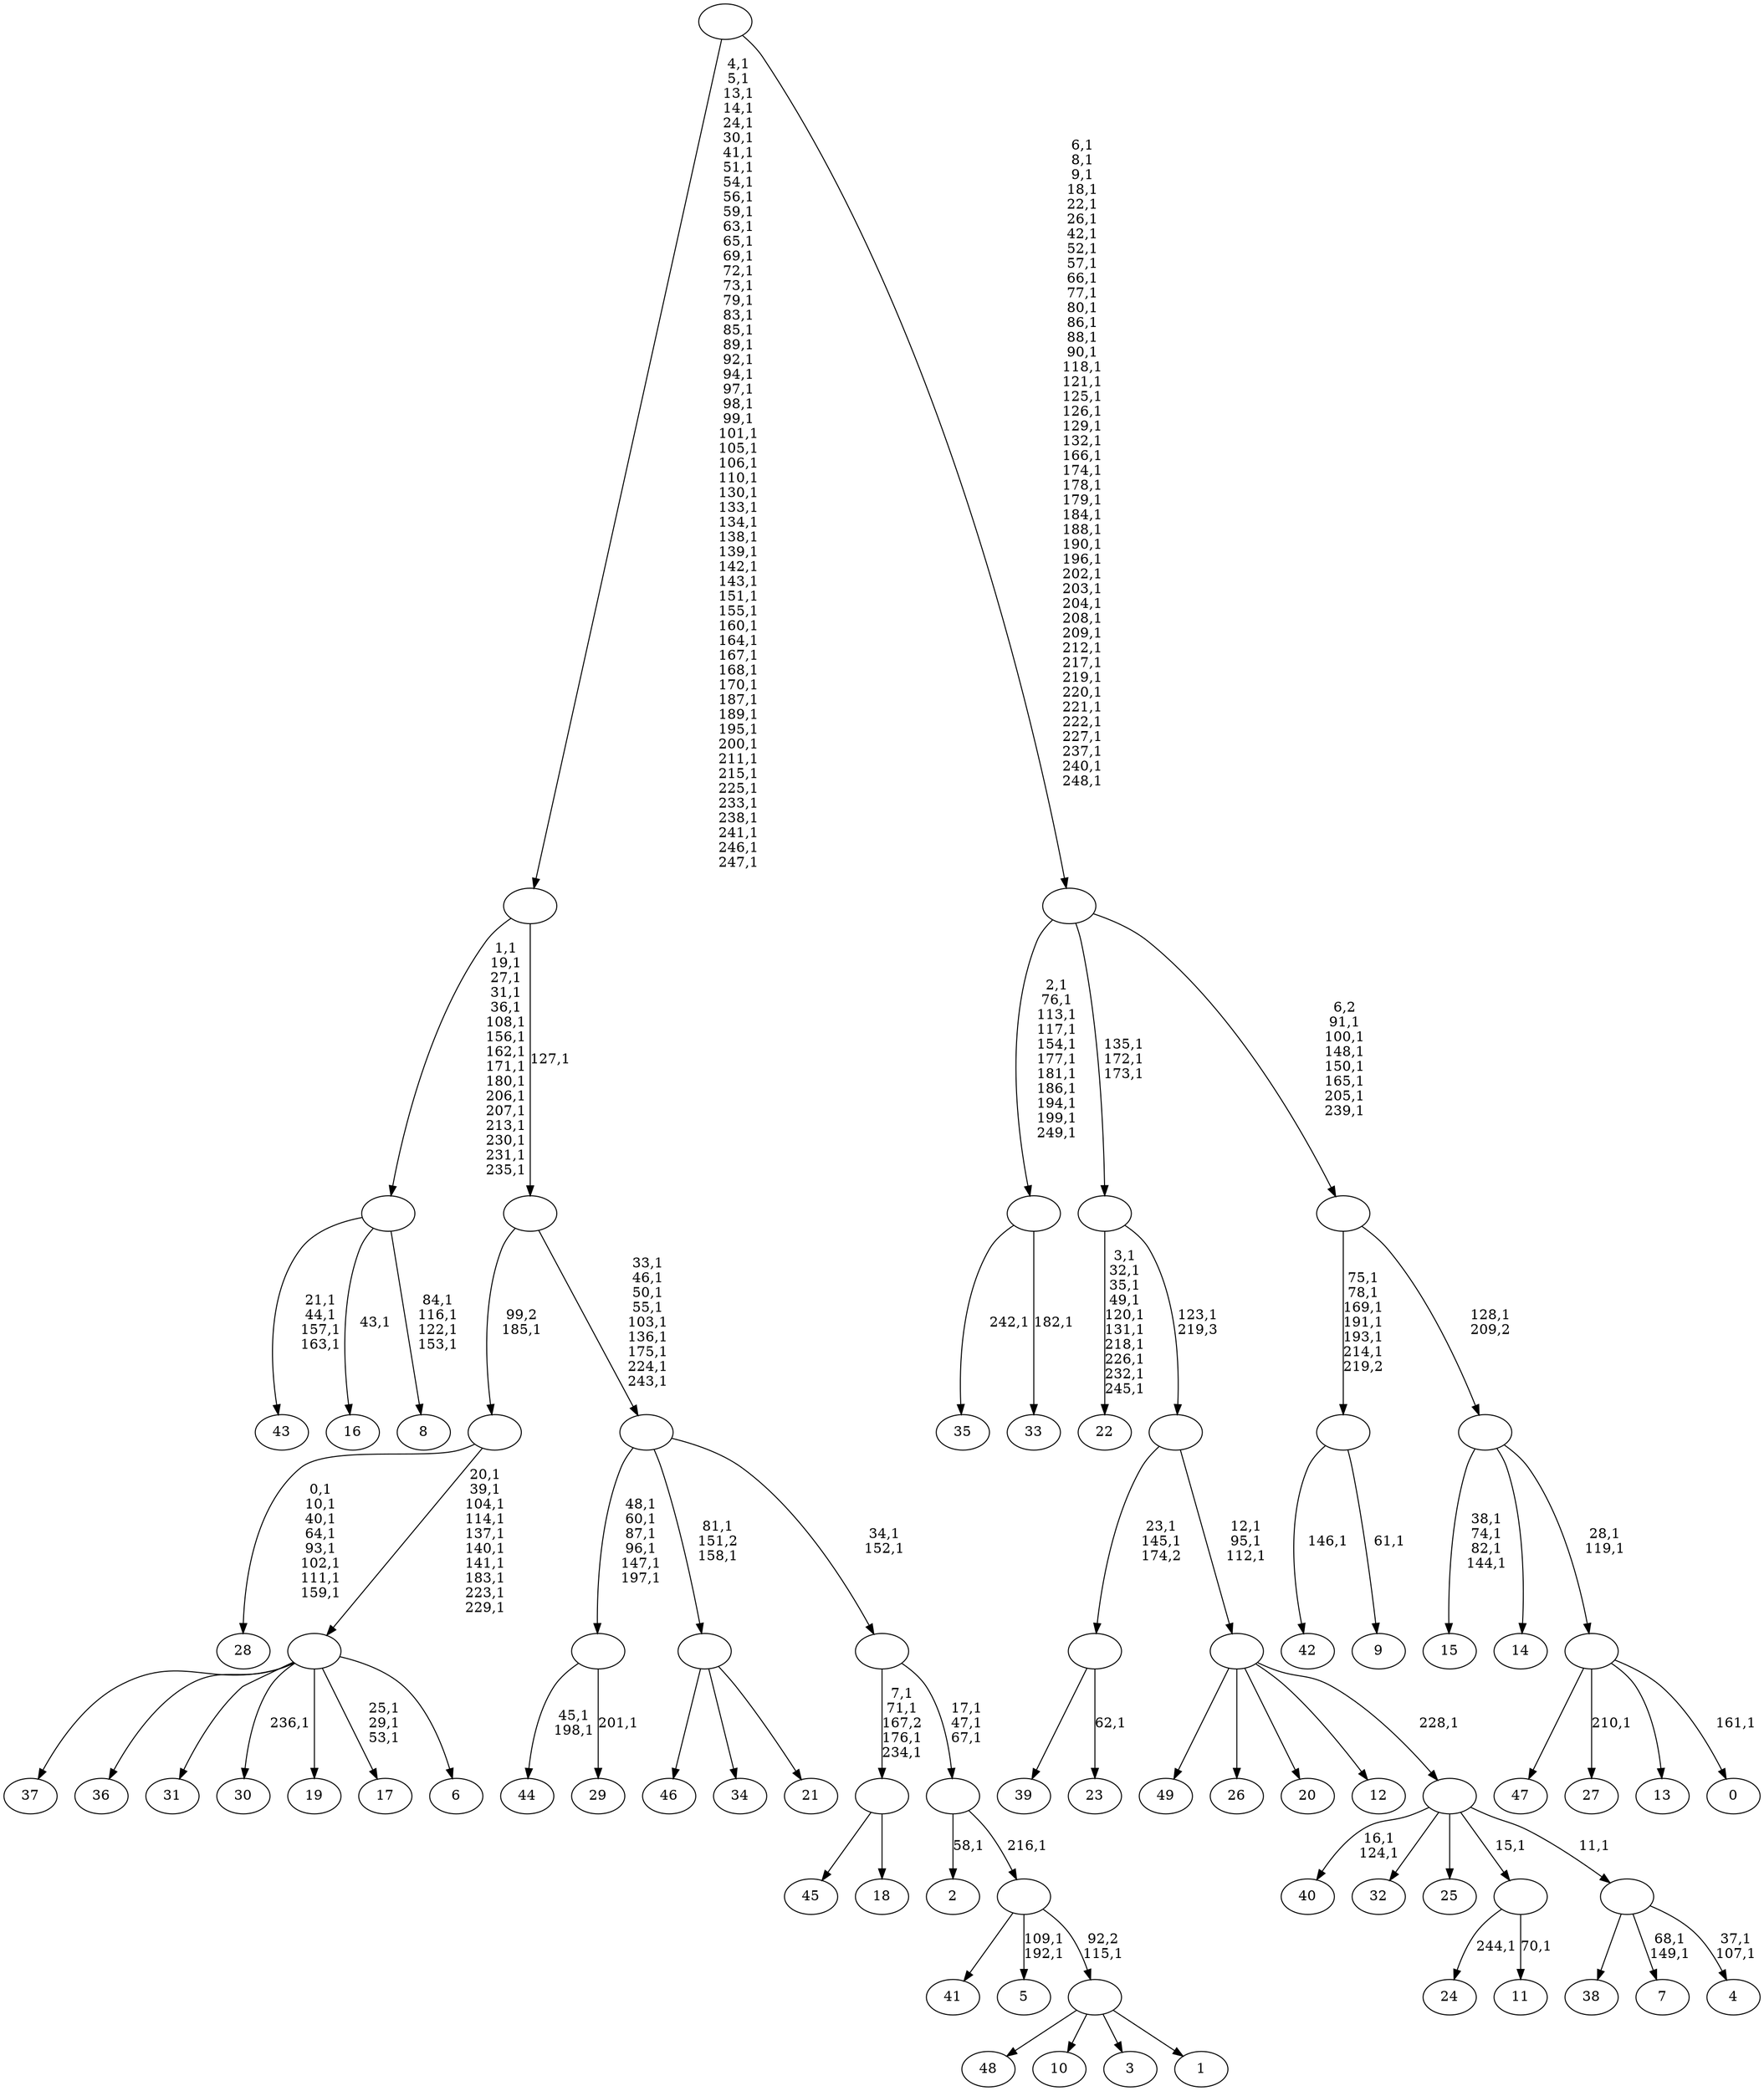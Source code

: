 digraph T {
	300 [label="49"]
	299 [label="48"]
	298 [label="47"]
	297 [label="46"]
	296 [label="45"]
	295 [label="44"]
	292 [label="43"]
	287 [label="42"]
	285 [label="41"]
	284 [label="40"]
	281 [label="39"]
	280 [label="38"]
	279 [label="37"]
	278 [label="36"]
	277 [label="35"]
	275 [label="34"]
	274 [label="33"]
	272 [label=""]
	261 [label="32"]
	260 [label="31"]
	259 [label="30"]
	257 [label="29"]
	255 [label=""]
	249 [label="28"]
	240 [label="27"]
	238 [label="26"]
	237 [label="25"]
	236 [label="24"]
	234 [label="23"]
	232 [label=""]
	230 [label="22"]
	219 [label="21"]
	218 [label=""]
	216 [label="20"]
	215 [label="19"]
	214 [label="18"]
	213 [label=""]
	209 [label="17"]
	205 [label="16"]
	203 [label="15"]
	198 [label="14"]
	197 [label="13"]
	196 [label="12"]
	195 [label="11"]
	193 [label=""]
	192 [label="10"]
	191 [label="9"]
	189 [label=""]
	183 [label="8"]
	178 [label=""]
	162 [label="7"]
	159 [label="6"]
	158 [label=""]
	148 [label=""]
	147 [label="5"]
	144 [label="4"]
	141 [label=""]
	140 [label=""]
	139 [label=""]
	136 [label=""]
	135 [label=""]
	132 [label="3"]
	131 [label="2"]
	129 [label="1"]
	128 [label=""]
	127 [label=""]
	126 [label=""]
	123 [label=""]
	121 [label=""]
	112 [label=""]
	111 [label=""]
	56 [label="0"]
	54 [label=""]
	52 [label=""]
	51 [label=""]
	44 [label=""]
	0 [label=""]
	272 -> 274 [label="182,1"]
	272 -> 277 [label="242,1"]
	255 -> 257 [label="201,1"]
	255 -> 295 [label="45,1\n198,1"]
	232 -> 234 [label="62,1"]
	232 -> 281 [label=""]
	218 -> 297 [label=""]
	218 -> 275 [label=""]
	218 -> 219 [label=""]
	213 -> 296 [label=""]
	213 -> 214 [label=""]
	193 -> 195 [label="70,1"]
	193 -> 236 [label="244,1"]
	189 -> 191 [label="61,1"]
	189 -> 287 [label="146,1"]
	178 -> 183 [label="84,1\n116,1\n122,1\n153,1"]
	178 -> 205 [label="43,1"]
	178 -> 292 [label="21,1\n44,1\n157,1\n163,1"]
	158 -> 209 [label="25,1\n29,1\n53,1"]
	158 -> 259 [label="236,1"]
	158 -> 279 [label=""]
	158 -> 278 [label=""]
	158 -> 260 [label=""]
	158 -> 215 [label=""]
	158 -> 159 [label=""]
	148 -> 158 [label="20,1\n39,1\n104,1\n114,1\n137,1\n140,1\n141,1\n183,1\n223,1\n229,1"]
	148 -> 249 [label="0,1\n10,1\n40,1\n64,1\n93,1\n102,1\n111,1\n159,1"]
	141 -> 144 [label="37,1\n107,1"]
	141 -> 162 [label="68,1\n149,1"]
	141 -> 280 [label=""]
	140 -> 284 [label="16,1\n124,1"]
	140 -> 261 [label=""]
	140 -> 237 [label=""]
	140 -> 193 [label="15,1"]
	140 -> 141 [label="11,1"]
	139 -> 300 [label=""]
	139 -> 238 [label=""]
	139 -> 216 [label=""]
	139 -> 196 [label=""]
	139 -> 140 [label="228,1"]
	136 -> 139 [label="12,1\n95,1\n112,1"]
	136 -> 232 [label="23,1\n145,1\n174,2"]
	135 -> 230 [label="3,1\n32,1\n35,1\n49,1\n120,1\n131,1\n218,1\n226,1\n232,1\n245,1"]
	135 -> 136 [label="123,1\n219,3"]
	128 -> 299 [label=""]
	128 -> 192 [label=""]
	128 -> 132 [label=""]
	128 -> 129 [label=""]
	127 -> 147 [label="109,1\n192,1"]
	127 -> 285 [label=""]
	127 -> 128 [label="92,2\n115,1"]
	126 -> 131 [label="58,1"]
	126 -> 127 [label="216,1"]
	123 -> 126 [label="17,1\n47,1\n67,1"]
	123 -> 213 [label="7,1\n71,1\n167,2\n176,1\n234,1"]
	121 -> 123 [label="34,1\n152,1"]
	121 -> 218 [label="81,1\n151,2\n158,1"]
	121 -> 255 [label="48,1\n60,1\n87,1\n96,1\n147,1\n197,1"]
	112 -> 121 [label="33,1\n46,1\n50,1\n55,1\n103,1\n136,1\n175,1\n224,1\n243,1"]
	112 -> 148 [label="99,2\n185,1"]
	111 -> 178 [label="1,1\n19,1\n27,1\n31,1\n36,1\n108,1\n156,1\n162,1\n171,1\n180,1\n206,1\n207,1\n213,1\n230,1\n231,1\n235,1"]
	111 -> 112 [label="127,1"]
	54 -> 56 [label="161,1"]
	54 -> 240 [label="210,1"]
	54 -> 298 [label=""]
	54 -> 197 [label=""]
	52 -> 54 [label="28,1\n119,1"]
	52 -> 203 [label="38,1\n74,1\n82,1\n144,1"]
	52 -> 198 [label=""]
	51 -> 189 [label="75,1\n78,1\n169,1\n191,1\n193,1\n214,1\n219,2"]
	51 -> 52 [label="128,1\n209,2"]
	44 -> 51 [label="6,2\n91,1\n100,1\n148,1\n150,1\n165,1\n205,1\n239,1"]
	44 -> 135 [label="135,1\n172,1\n173,1"]
	44 -> 272 [label="2,1\n76,1\n113,1\n117,1\n154,1\n177,1\n181,1\n186,1\n194,1\n199,1\n249,1"]
	0 -> 44 [label="6,1\n8,1\n9,1\n18,1\n22,1\n26,1\n42,1\n52,1\n57,1\n66,1\n77,1\n80,1\n86,1\n88,1\n90,1\n118,1\n121,1\n125,1\n126,1\n129,1\n132,1\n166,1\n174,1\n178,1\n179,1\n184,1\n188,1\n190,1\n196,1\n202,1\n203,1\n204,1\n208,1\n209,1\n212,1\n217,1\n219,1\n220,1\n221,1\n222,1\n227,1\n237,1\n240,1\n248,1"]
	0 -> 111 [label="4,1\n5,1\n13,1\n14,1\n24,1\n30,1\n41,1\n51,1\n54,1\n56,1\n59,1\n63,1\n65,1\n69,1\n72,1\n73,1\n79,1\n83,1\n85,1\n89,1\n92,1\n94,1\n97,1\n98,1\n99,1\n101,1\n105,1\n106,1\n110,1\n130,1\n133,1\n134,1\n138,1\n139,1\n142,1\n143,1\n151,1\n155,1\n160,1\n164,1\n167,1\n168,1\n170,1\n187,1\n189,1\n195,1\n200,1\n211,1\n215,1\n225,1\n233,1\n238,1\n241,1\n246,1\n247,1"]
}
